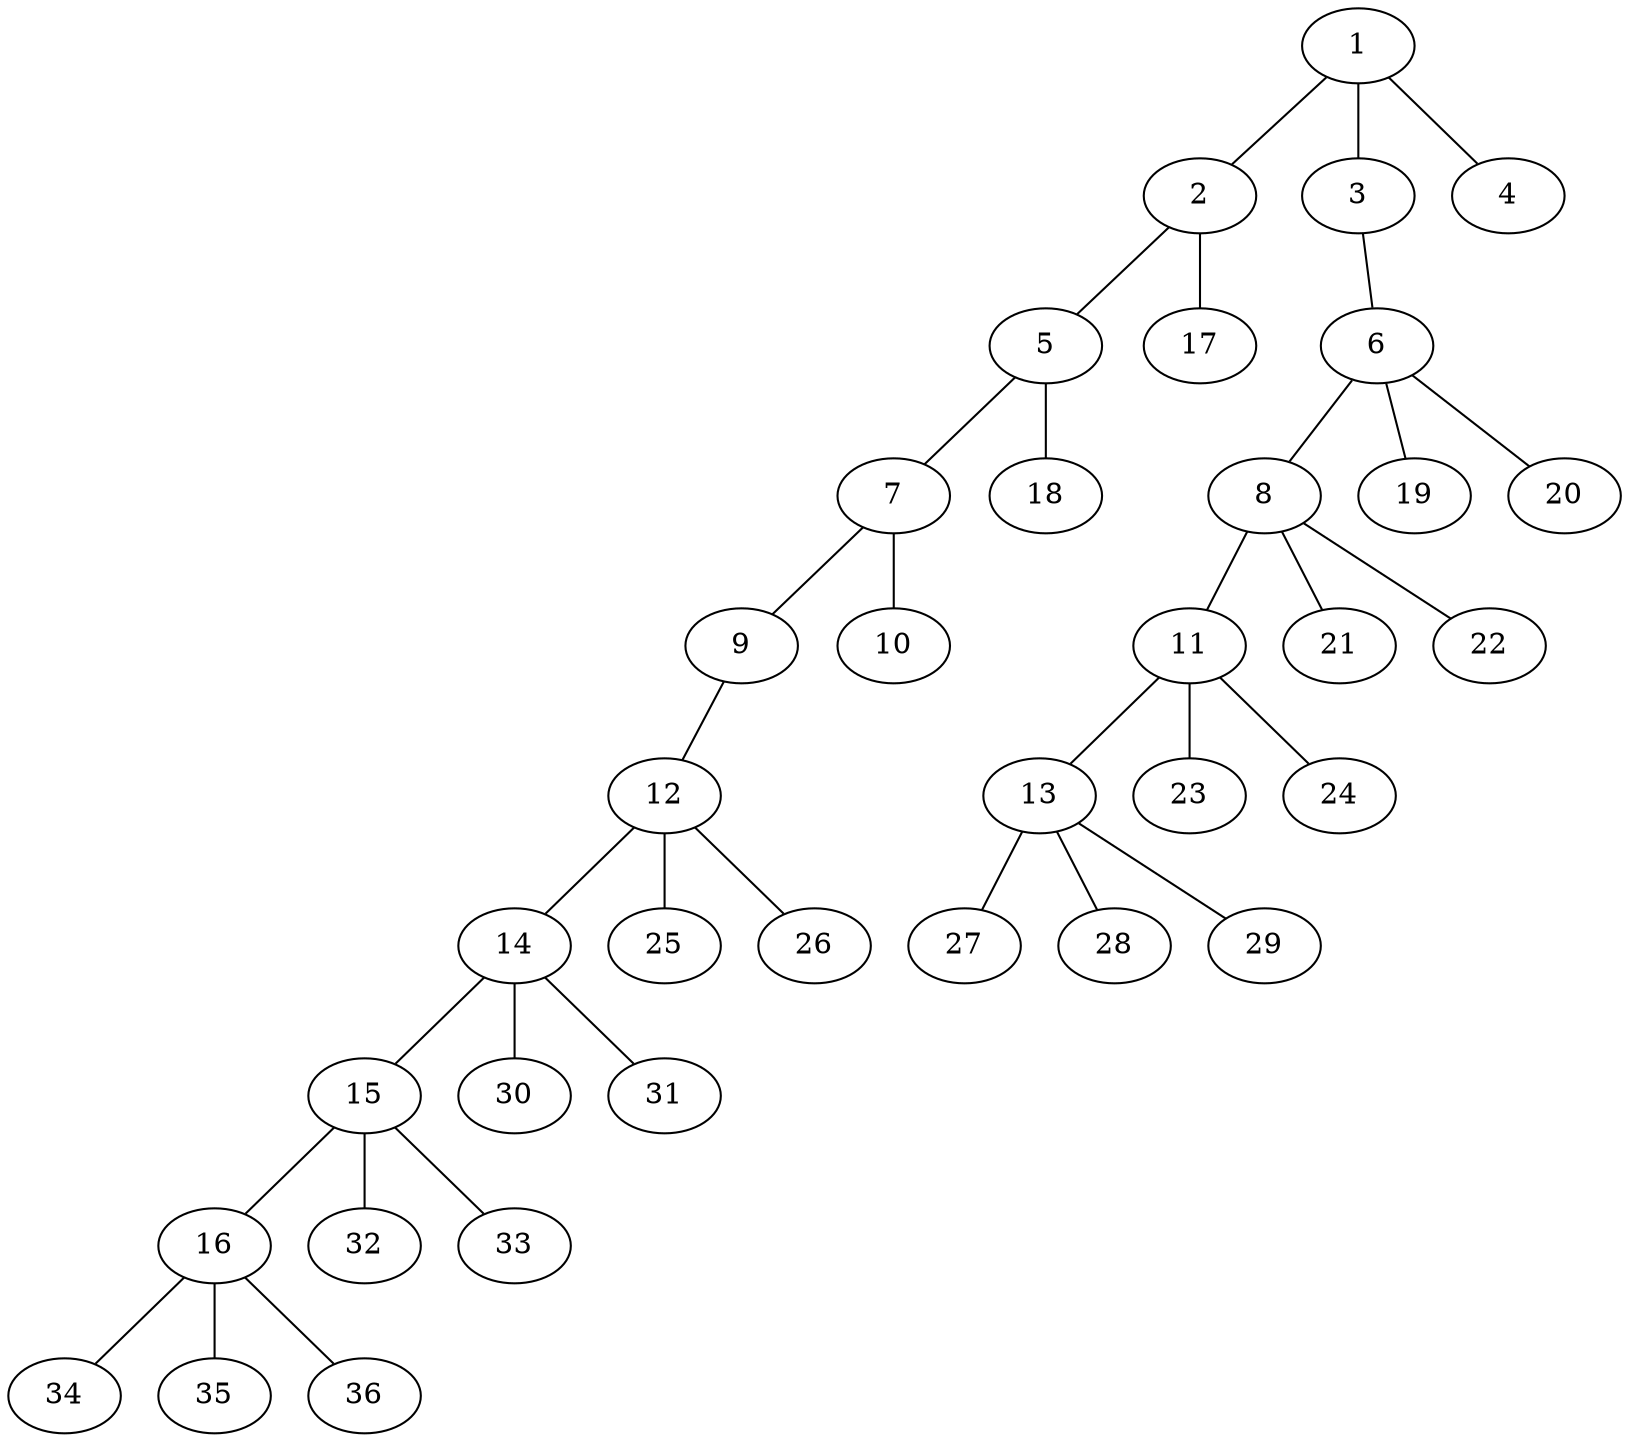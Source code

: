 graph molecule_2084 {
	1	 [chem=C];
	2	 [chem=C];
	1 -- 2	 [valence=1];
	3	 [chem=O];
	1 -- 3	 [valence=1];
	4	 [chem=O];
	1 -- 4	 [valence=2];
	5	 [chem=C];
	2 -- 5	 [valence=2];
	17	 [chem=H];
	2 -- 17	 [valence=1];
	6	 [chem=C];
	3 -- 6	 [valence=1];
	7	 [chem=C];
	5 -- 7	 [valence=1];
	18	 [chem=H];
	5 -- 18	 [valence=1];
	8	 [chem=C];
	6 -- 8	 [valence=1];
	19	 [chem=H];
	6 -- 19	 [valence=1];
	20	 [chem=H];
	6 -- 20	 [valence=1];
	9	 [chem=O];
	7 -- 9	 [valence=1];
	10	 [chem=O];
	7 -- 10	 [valence=2];
	11	 [chem=C];
	8 -- 11	 [valence=1];
	21	 [chem=H];
	8 -- 21	 [valence=1];
	22	 [chem=H];
	8 -- 22	 [valence=1];
	12	 [chem=C];
	9 -- 12	 [valence=1];
	13	 [chem=C];
	11 -- 13	 [valence=1];
	23	 [chem=H];
	11 -- 23	 [valence=1];
	24	 [chem=H];
	11 -- 24	 [valence=1];
	14	 [chem=C];
	12 -- 14	 [valence=1];
	25	 [chem=H];
	12 -- 25	 [valence=1];
	26	 [chem=H];
	12 -- 26	 [valence=1];
	27	 [chem=H];
	13 -- 27	 [valence=1];
	28	 [chem=H];
	13 -- 28	 [valence=1];
	29	 [chem=H];
	13 -- 29	 [valence=1];
	15	 [chem=C];
	14 -- 15	 [valence=1];
	30	 [chem=H];
	14 -- 30	 [valence=1];
	31	 [chem=H];
	14 -- 31	 [valence=1];
	16	 [chem=C];
	15 -- 16	 [valence=1];
	32	 [chem=H];
	15 -- 32	 [valence=1];
	33	 [chem=H];
	15 -- 33	 [valence=1];
	34	 [chem=H];
	16 -- 34	 [valence=1];
	35	 [chem=H];
	16 -- 35	 [valence=1];
	36	 [chem=H];
	16 -- 36	 [valence=1];
}
